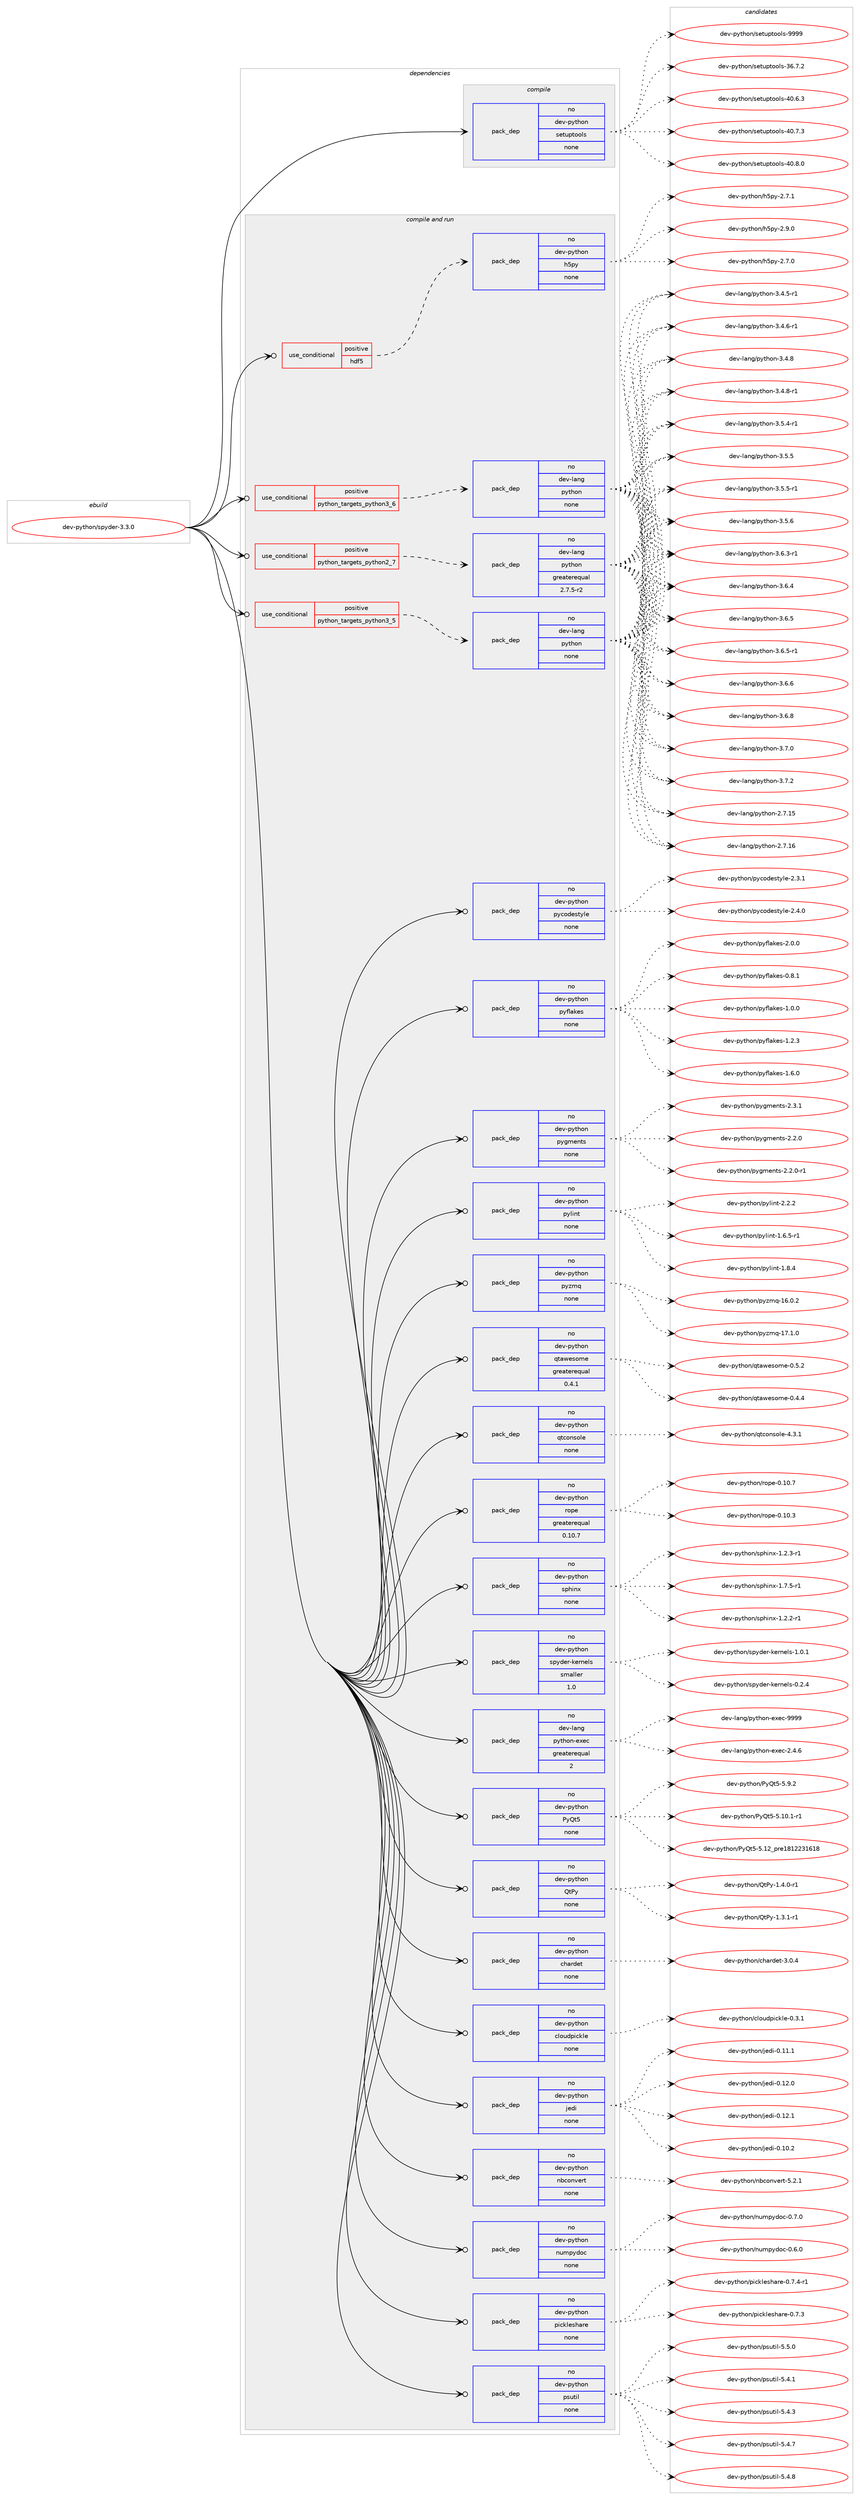 digraph prolog {

# *************
# Graph options
# *************

newrank=true;
concentrate=true;
compound=true;
graph [rankdir=LR,fontname=Helvetica,fontsize=10,ranksep=1.5];#, ranksep=2.5, nodesep=0.2];
edge  [arrowhead=vee];
node  [fontname=Helvetica,fontsize=10];

# **********
# The ebuild
# **********

subgraph cluster_leftcol {
color=gray;
rank=same;
label=<<i>ebuild</i>>;
id [label="dev-python/spyder-3.3.0", color=red, width=4, href="../dev-python/spyder-3.3.0.svg"];
}

# ****************
# The dependencies
# ****************

subgraph cluster_midcol {
color=gray;
label=<<i>dependencies</i>>;
subgraph cluster_compile {
fillcolor="#eeeeee";
style=filled;
label=<<i>compile</i>>;
subgraph pack1034114 {
dependency1442541 [label=<<TABLE BORDER="0" CELLBORDER="1" CELLSPACING="0" CELLPADDING="4" WIDTH="220"><TR><TD ROWSPAN="6" CELLPADDING="30">pack_dep</TD></TR><TR><TD WIDTH="110">no</TD></TR><TR><TD>dev-python</TD></TR><TR><TD>setuptools</TD></TR><TR><TD>none</TD></TR><TR><TD></TD></TR></TABLE>>, shape=none, color=blue];
}
id:e -> dependency1442541:w [weight=20,style="solid",arrowhead="vee"];
}
subgraph cluster_compileandrun {
fillcolor="#eeeeee";
style=filled;
label=<<i>compile and run</i>>;
subgraph cond385065 {
dependency1442542 [label=<<TABLE BORDER="0" CELLBORDER="1" CELLSPACING="0" CELLPADDING="4"><TR><TD ROWSPAN="3" CELLPADDING="10">use_conditional</TD></TR><TR><TD>positive</TD></TR><TR><TD>hdf5</TD></TR></TABLE>>, shape=none, color=red];
subgraph pack1034115 {
dependency1442543 [label=<<TABLE BORDER="0" CELLBORDER="1" CELLSPACING="0" CELLPADDING="4" WIDTH="220"><TR><TD ROWSPAN="6" CELLPADDING="30">pack_dep</TD></TR><TR><TD WIDTH="110">no</TD></TR><TR><TD>dev-python</TD></TR><TR><TD>h5py</TD></TR><TR><TD>none</TD></TR><TR><TD></TD></TR></TABLE>>, shape=none, color=blue];
}
dependency1442542:e -> dependency1442543:w [weight=20,style="dashed",arrowhead="vee"];
}
id:e -> dependency1442542:w [weight=20,style="solid",arrowhead="odotvee"];
subgraph cond385066 {
dependency1442544 [label=<<TABLE BORDER="0" CELLBORDER="1" CELLSPACING="0" CELLPADDING="4"><TR><TD ROWSPAN="3" CELLPADDING="10">use_conditional</TD></TR><TR><TD>positive</TD></TR><TR><TD>python_targets_python2_7</TD></TR></TABLE>>, shape=none, color=red];
subgraph pack1034116 {
dependency1442545 [label=<<TABLE BORDER="0" CELLBORDER="1" CELLSPACING="0" CELLPADDING="4" WIDTH="220"><TR><TD ROWSPAN="6" CELLPADDING="30">pack_dep</TD></TR><TR><TD WIDTH="110">no</TD></TR><TR><TD>dev-lang</TD></TR><TR><TD>python</TD></TR><TR><TD>greaterequal</TD></TR><TR><TD>2.7.5-r2</TD></TR></TABLE>>, shape=none, color=blue];
}
dependency1442544:e -> dependency1442545:w [weight=20,style="dashed",arrowhead="vee"];
}
id:e -> dependency1442544:w [weight=20,style="solid",arrowhead="odotvee"];
subgraph cond385067 {
dependency1442546 [label=<<TABLE BORDER="0" CELLBORDER="1" CELLSPACING="0" CELLPADDING="4"><TR><TD ROWSPAN="3" CELLPADDING="10">use_conditional</TD></TR><TR><TD>positive</TD></TR><TR><TD>python_targets_python3_5</TD></TR></TABLE>>, shape=none, color=red];
subgraph pack1034117 {
dependency1442547 [label=<<TABLE BORDER="0" CELLBORDER="1" CELLSPACING="0" CELLPADDING="4" WIDTH="220"><TR><TD ROWSPAN="6" CELLPADDING="30">pack_dep</TD></TR><TR><TD WIDTH="110">no</TD></TR><TR><TD>dev-lang</TD></TR><TR><TD>python</TD></TR><TR><TD>none</TD></TR><TR><TD></TD></TR></TABLE>>, shape=none, color=blue];
}
dependency1442546:e -> dependency1442547:w [weight=20,style="dashed",arrowhead="vee"];
}
id:e -> dependency1442546:w [weight=20,style="solid",arrowhead="odotvee"];
subgraph cond385068 {
dependency1442548 [label=<<TABLE BORDER="0" CELLBORDER="1" CELLSPACING="0" CELLPADDING="4"><TR><TD ROWSPAN="3" CELLPADDING="10">use_conditional</TD></TR><TR><TD>positive</TD></TR><TR><TD>python_targets_python3_6</TD></TR></TABLE>>, shape=none, color=red];
subgraph pack1034118 {
dependency1442549 [label=<<TABLE BORDER="0" CELLBORDER="1" CELLSPACING="0" CELLPADDING="4" WIDTH="220"><TR><TD ROWSPAN="6" CELLPADDING="30">pack_dep</TD></TR><TR><TD WIDTH="110">no</TD></TR><TR><TD>dev-lang</TD></TR><TR><TD>python</TD></TR><TR><TD>none</TD></TR><TR><TD></TD></TR></TABLE>>, shape=none, color=blue];
}
dependency1442548:e -> dependency1442549:w [weight=20,style="dashed",arrowhead="vee"];
}
id:e -> dependency1442548:w [weight=20,style="solid",arrowhead="odotvee"];
subgraph pack1034119 {
dependency1442550 [label=<<TABLE BORDER="0" CELLBORDER="1" CELLSPACING="0" CELLPADDING="4" WIDTH="220"><TR><TD ROWSPAN="6" CELLPADDING="30">pack_dep</TD></TR><TR><TD WIDTH="110">no</TD></TR><TR><TD>dev-lang</TD></TR><TR><TD>python-exec</TD></TR><TR><TD>greaterequal</TD></TR><TR><TD>2</TD></TR></TABLE>>, shape=none, color=blue];
}
id:e -> dependency1442550:w [weight=20,style="solid",arrowhead="odotvee"];
subgraph pack1034120 {
dependency1442551 [label=<<TABLE BORDER="0" CELLBORDER="1" CELLSPACING="0" CELLPADDING="4" WIDTH="220"><TR><TD ROWSPAN="6" CELLPADDING="30">pack_dep</TD></TR><TR><TD WIDTH="110">no</TD></TR><TR><TD>dev-python</TD></TR><TR><TD>PyQt5</TD></TR><TR><TD>none</TD></TR><TR><TD></TD></TR></TABLE>>, shape=none, color=blue];
}
id:e -> dependency1442551:w [weight=20,style="solid",arrowhead="odotvee"];
subgraph pack1034121 {
dependency1442552 [label=<<TABLE BORDER="0" CELLBORDER="1" CELLSPACING="0" CELLPADDING="4" WIDTH="220"><TR><TD ROWSPAN="6" CELLPADDING="30">pack_dep</TD></TR><TR><TD WIDTH="110">no</TD></TR><TR><TD>dev-python</TD></TR><TR><TD>QtPy</TD></TR><TR><TD>none</TD></TR><TR><TD></TD></TR></TABLE>>, shape=none, color=blue];
}
id:e -> dependency1442552:w [weight=20,style="solid",arrowhead="odotvee"];
subgraph pack1034122 {
dependency1442553 [label=<<TABLE BORDER="0" CELLBORDER="1" CELLSPACING="0" CELLPADDING="4" WIDTH="220"><TR><TD ROWSPAN="6" CELLPADDING="30">pack_dep</TD></TR><TR><TD WIDTH="110">no</TD></TR><TR><TD>dev-python</TD></TR><TR><TD>chardet</TD></TR><TR><TD>none</TD></TR><TR><TD></TD></TR></TABLE>>, shape=none, color=blue];
}
id:e -> dependency1442553:w [weight=20,style="solid",arrowhead="odotvee"];
subgraph pack1034123 {
dependency1442554 [label=<<TABLE BORDER="0" CELLBORDER="1" CELLSPACING="0" CELLPADDING="4" WIDTH="220"><TR><TD ROWSPAN="6" CELLPADDING="30">pack_dep</TD></TR><TR><TD WIDTH="110">no</TD></TR><TR><TD>dev-python</TD></TR><TR><TD>cloudpickle</TD></TR><TR><TD>none</TD></TR><TR><TD></TD></TR></TABLE>>, shape=none, color=blue];
}
id:e -> dependency1442554:w [weight=20,style="solid",arrowhead="odotvee"];
subgraph pack1034124 {
dependency1442555 [label=<<TABLE BORDER="0" CELLBORDER="1" CELLSPACING="0" CELLPADDING="4" WIDTH="220"><TR><TD ROWSPAN="6" CELLPADDING="30">pack_dep</TD></TR><TR><TD WIDTH="110">no</TD></TR><TR><TD>dev-python</TD></TR><TR><TD>jedi</TD></TR><TR><TD>none</TD></TR><TR><TD></TD></TR></TABLE>>, shape=none, color=blue];
}
id:e -> dependency1442555:w [weight=20,style="solid",arrowhead="odotvee"];
subgraph pack1034125 {
dependency1442556 [label=<<TABLE BORDER="0" CELLBORDER="1" CELLSPACING="0" CELLPADDING="4" WIDTH="220"><TR><TD ROWSPAN="6" CELLPADDING="30">pack_dep</TD></TR><TR><TD WIDTH="110">no</TD></TR><TR><TD>dev-python</TD></TR><TR><TD>nbconvert</TD></TR><TR><TD>none</TD></TR><TR><TD></TD></TR></TABLE>>, shape=none, color=blue];
}
id:e -> dependency1442556:w [weight=20,style="solid",arrowhead="odotvee"];
subgraph pack1034126 {
dependency1442557 [label=<<TABLE BORDER="0" CELLBORDER="1" CELLSPACING="0" CELLPADDING="4" WIDTH="220"><TR><TD ROWSPAN="6" CELLPADDING="30">pack_dep</TD></TR><TR><TD WIDTH="110">no</TD></TR><TR><TD>dev-python</TD></TR><TR><TD>numpydoc</TD></TR><TR><TD>none</TD></TR><TR><TD></TD></TR></TABLE>>, shape=none, color=blue];
}
id:e -> dependency1442557:w [weight=20,style="solid",arrowhead="odotvee"];
subgraph pack1034127 {
dependency1442558 [label=<<TABLE BORDER="0" CELLBORDER="1" CELLSPACING="0" CELLPADDING="4" WIDTH="220"><TR><TD ROWSPAN="6" CELLPADDING="30">pack_dep</TD></TR><TR><TD WIDTH="110">no</TD></TR><TR><TD>dev-python</TD></TR><TR><TD>pickleshare</TD></TR><TR><TD>none</TD></TR><TR><TD></TD></TR></TABLE>>, shape=none, color=blue];
}
id:e -> dependency1442558:w [weight=20,style="solid",arrowhead="odotvee"];
subgraph pack1034128 {
dependency1442559 [label=<<TABLE BORDER="0" CELLBORDER="1" CELLSPACING="0" CELLPADDING="4" WIDTH="220"><TR><TD ROWSPAN="6" CELLPADDING="30">pack_dep</TD></TR><TR><TD WIDTH="110">no</TD></TR><TR><TD>dev-python</TD></TR><TR><TD>psutil</TD></TR><TR><TD>none</TD></TR><TR><TD></TD></TR></TABLE>>, shape=none, color=blue];
}
id:e -> dependency1442559:w [weight=20,style="solid",arrowhead="odotvee"];
subgraph pack1034129 {
dependency1442560 [label=<<TABLE BORDER="0" CELLBORDER="1" CELLSPACING="0" CELLPADDING="4" WIDTH="220"><TR><TD ROWSPAN="6" CELLPADDING="30">pack_dep</TD></TR><TR><TD WIDTH="110">no</TD></TR><TR><TD>dev-python</TD></TR><TR><TD>pycodestyle</TD></TR><TR><TD>none</TD></TR><TR><TD></TD></TR></TABLE>>, shape=none, color=blue];
}
id:e -> dependency1442560:w [weight=20,style="solid",arrowhead="odotvee"];
subgraph pack1034130 {
dependency1442561 [label=<<TABLE BORDER="0" CELLBORDER="1" CELLSPACING="0" CELLPADDING="4" WIDTH="220"><TR><TD ROWSPAN="6" CELLPADDING="30">pack_dep</TD></TR><TR><TD WIDTH="110">no</TD></TR><TR><TD>dev-python</TD></TR><TR><TD>pyflakes</TD></TR><TR><TD>none</TD></TR><TR><TD></TD></TR></TABLE>>, shape=none, color=blue];
}
id:e -> dependency1442561:w [weight=20,style="solid",arrowhead="odotvee"];
subgraph pack1034131 {
dependency1442562 [label=<<TABLE BORDER="0" CELLBORDER="1" CELLSPACING="0" CELLPADDING="4" WIDTH="220"><TR><TD ROWSPAN="6" CELLPADDING="30">pack_dep</TD></TR><TR><TD WIDTH="110">no</TD></TR><TR><TD>dev-python</TD></TR><TR><TD>pygments</TD></TR><TR><TD>none</TD></TR><TR><TD></TD></TR></TABLE>>, shape=none, color=blue];
}
id:e -> dependency1442562:w [weight=20,style="solid",arrowhead="odotvee"];
subgraph pack1034132 {
dependency1442563 [label=<<TABLE BORDER="0" CELLBORDER="1" CELLSPACING="0" CELLPADDING="4" WIDTH="220"><TR><TD ROWSPAN="6" CELLPADDING="30">pack_dep</TD></TR><TR><TD WIDTH="110">no</TD></TR><TR><TD>dev-python</TD></TR><TR><TD>pylint</TD></TR><TR><TD>none</TD></TR><TR><TD></TD></TR></TABLE>>, shape=none, color=blue];
}
id:e -> dependency1442563:w [weight=20,style="solid",arrowhead="odotvee"];
subgraph pack1034133 {
dependency1442564 [label=<<TABLE BORDER="0" CELLBORDER="1" CELLSPACING="0" CELLPADDING="4" WIDTH="220"><TR><TD ROWSPAN="6" CELLPADDING="30">pack_dep</TD></TR><TR><TD WIDTH="110">no</TD></TR><TR><TD>dev-python</TD></TR><TR><TD>pyzmq</TD></TR><TR><TD>none</TD></TR><TR><TD></TD></TR></TABLE>>, shape=none, color=blue];
}
id:e -> dependency1442564:w [weight=20,style="solid",arrowhead="odotvee"];
subgraph pack1034134 {
dependency1442565 [label=<<TABLE BORDER="0" CELLBORDER="1" CELLSPACING="0" CELLPADDING="4" WIDTH="220"><TR><TD ROWSPAN="6" CELLPADDING="30">pack_dep</TD></TR><TR><TD WIDTH="110">no</TD></TR><TR><TD>dev-python</TD></TR><TR><TD>qtawesome</TD></TR><TR><TD>greaterequal</TD></TR><TR><TD>0.4.1</TD></TR></TABLE>>, shape=none, color=blue];
}
id:e -> dependency1442565:w [weight=20,style="solid",arrowhead="odotvee"];
subgraph pack1034135 {
dependency1442566 [label=<<TABLE BORDER="0" CELLBORDER="1" CELLSPACING="0" CELLPADDING="4" WIDTH="220"><TR><TD ROWSPAN="6" CELLPADDING="30">pack_dep</TD></TR><TR><TD WIDTH="110">no</TD></TR><TR><TD>dev-python</TD></TR><TR><TD>qtconsole</TD></TR><TR><TD>none</TD></TR><TR><TD></TD></TR></TABLE>>, shape=none, color=blue];
}
id:e -> dependency1442566:w [weight=20,style="solid",arrowhead="odotvee"];
subgraph pack1034136 {
dependency1442567 [label=<<TABLE BORDER="0" CELLBORDER="1" CELLSPACING="0" CELLPADDING="4" WIDTH="220"><TR><TD ROWSPAN="6" CELLPADDING="30">pack_dep</TD></TR><TR><TD WIDTH="110">no</TD></TR><TR><TD>dev-python</TD></TR><TR><TD>rope</TD></TR><TR><TD>greaterequal</TD></TR><TR><TD>0.10.7</TD></TR></TABLE>>, shape=none, color=blue];
}
id:e -> dependency1442567:w [weight=20,style="solid",arrowhead="odotvee"];
subgraph pack1034137 {
dependency1442568 [label=<<TABLE BORDER="0" CELLBORDER="1" CELLSPACING="0" CELLPADDING="4" WIDTH="220"><TR><TD ROWSPAN="6" CELLPADDING="30">pack_dep</TD></TR><TR><TD WIDTH="110">no</TD></TR><TR><TD>dev-python</TD></TR><TR><TD>sphinx</TD></TR><TR><TD>none</TD></TR><TR><TD></TD></TR></TABLE>>, shape=none, color=blue];
}
id:e -> dependency1442568:w [weight=20,style="solid",arrowhead="odotvee"];
subgraph pack1034138 {
dependency1442569 [label=<<TABLE BORDER="0" CELLBORDER="1" CELLSPACING="0" CELLPADDING="4" WIDTH="220"><TR><TD ROWSPAN="6" CELLPADDING="30">pack_dep</TD></TR><TR><TD WIDTH="110">no</TD></TR><TR><TD>dev-python</TD></TR><TR><TD>spyder-kernels</TD></TR><TR><TD>smaller</TD></TR><TR><TD>1.0</TD></TR></TABLE>>, shape=none, color=blue];
}
id:e -> dependency1442569:w [weight=20,style="solid",arrowhead="odotvee"];
}
subgraph cluster_run {
fillcolor="#eeeeee";
style=filled;
label=<<i>run</i>>;
}
}

# **************
# The candidates
# **************

subgraph cluster_choices {
rank=same;
color=gray;
label=<<i>candidates</i>>;

subgraph choice1034114 {
color=black;
nodesep=1;
choice100101118451121211161041111104711510111611711211611111110811545515446554650 [label="dev-python/setuptools-36.7.2", color=red, width=4,href="../dev-python/setuptools-36.7.2.svg"];
choice100101118451121211161041111104711510111611711211611111110811545524846544651 [label="dev-python/setuptools-40.6.3", color=red, width=4,href="../dev-python/setuptools-40.6.3.svg"];
choice100101118451121211161041111104711510111611711211611111110811545524846554651 [label="dev-python/setuptools-40.7.3", color=red, width=4,href="../dev-python/setuptools-40.7.3.svg"];
choice100101118451121211161041111104711510111611711211611111110811545524846564648 [label="dev-python/setuptools-40.8.0", color=red, width=4,href="../dev-python/setuptools-40.8.0.svg"];
choice10010111845112121116104111110471151011161171121161111111081154557575757 [label="dev-python/setuptools-9999", color=red, width=4,href="../dev-python/setuptools-9999.svg"];
dependency1442541:e -> choice100101118451121211161041111104711510111611711211611111110811545515446554650:w [style=dotted,weight="100"];
dependency1442541:e -> choice100101118451121211161041111104711510111611711211611111110811545524846544651:w [style=dotted,weight="100"];
dependency1442541:e -> choice100101118451121211161041111104711510111611711211611111110811545524846554651:w [style=dotted,weight="100"];
dependency1442541:e -> choice100101118451121211161041111104711510111611711211611111110811545524846564648:w [style=dotted,weight="100"];
dependency1442541:e -> choice10010111845112121116104111110471151011161171121161111111081154557575757:w [style=dotted,weight="100"];
}
subgraph choice1034115 {
color=black;
nodesep=1;
choice100101118451121211161041111104710453112121455046554648 [label="dev-python/h5py-2.7.0", color=red, width=4,href="../dev-python/h5py-2.7.0.svg"];
choice100101118451121211161041111104710453112121455046554649 [label="dev-python/h5py-2.7.1", color=red, width=4,href="../dev-python/h5py-2.7.1.svg"];
choice100101118451121211161041111104710453112121455046574648 [label="dev-python/h5py-2.9.0", color=red, width=4,href="../dev-python/h5py-2.9.0.svg"];
dependency1442543:e -> choice100101118451121211161041111104710453112121455046554648:w [style=dotted,weight="100"];
dependency1442543:e -> choice100101118451121211161041111104710453112121455046554649:w [style=dotted,weight="100"];
dependency1442543:e -> choice100101118451121211161041111104710453112121455046574648:w [style=dotted,weight="100"];
}
subgraph choice1034116 {
color=black;
nodesep=1;
choice10010111845108971101034711212111610411111045504655464953 [label="dev-lang/python-2.7.15", color=red, width=4,href="../dev-lang/python-2.7.15.svg"];
choice10010111845108971101034711212111610411111045504655464954 [label="dev-lang/python-2.7.16", color=red, width=4,href="../dev-lang/python-2.7.16.svg"];
choice1001011184510897110103471121211161041111104551465246534511449 [label="dev-lang/python-3.4.5-r1", color=red, width=4,href="../dev-lang/python-3.4.5-r1.svg"];
choice1001011184510897110103471121211161041111104551465246544511449 [label="dev-lang/python-3.4.6-r1", color=red, width=4,href="../dev-lang/python-3.4.6-r1.svg"];
choice100101118451089711010347112121116104111110455146524656 [label="dev-lang/python-3.4.8", color=red, width=4,href="../dev-lang/python-3.4.8.svg"];
choice1001011184510897110103471121211161041111104551465246564511449 [label="dev-lang/python-3.4.8-r1", color=red, width=4,href="../dev-lang/python-3.4.8-r1.svg"];
choice1001011184510897110103471121211161041111104551465346524511449 [label="dev-lang/python-3.5.4-r1", color=red, width=4,href="../dev-lang/python-3.5.4-r1.svg"];
choice100101118451089711010347112121116104111110455146534653 [label="dev-lang/python-3.5.5", color=red, width=4,href="../dev-lang/python-3.5.5.svg"];
choice1001011184510897110103471121211161041111104551465346534511449 [label="dev-lang/python-3.5.5-r1", color=red, width=4,href="../dev-lang/python-3.5.5-r1.svg"];
choice100101118451089711010347112121116104111110455146534654 [label="dev-lang/python-3.5.6", color=red, width=4,href="../dev-lang/python-3.5.6.svg"];
choice1001011184510897110103471121211161041111104551465446514511449 [label="dev-lang/python-3.6.3-r1", color=red, width=4,href="../dev-lang/python-3.6.3-r1.svg"];
choice100101118451089711010347112121116104111110455146544652 [label="dev-lang/python-3.6.4", color=red, width=4,href="../dev-lang/python-3.6.4.svg"];
choice100101118451089711010347112121116104111110455146544653 [label="dev-lang/python-3.6.5", color=red, width=4,href="../dev-lang/python-3.6.5.svg"];
choice1001011184510897110103471121211161041111104551465446534511449 [label="dev-lang/python-3.6.5-r1", color=red, width=4,href="../dev-lang/python-3.6.5-r1.svg"];
choice100101118451089711010347112121116104111110455146544654 [label="dev-lang/python-3.6.6", color=red, width=4,href="../dev-lang/python-3.6.6.svg"];
choice100101118451089711010347112121116104111110455146544656 [label="dev-lang/python-3.6.8", color=red, width=4,href="../dev-lang/python-3.6.8.svg"];
choice100101118451089711010347112121116104111110455146554648 [label="dev-lang/python-3.7.0", color=red, width=4,href="../dev-lang/python-3.7.0.svg"];
choice100101118451089711010347112121116104111110455146554650 [label="dev-lang/python-3.7.2", color=red, width=4,href="../dev-lang/python-3.7.2.svg"];
dependency1442545:e -> choice10010111845108971101034711212111610411111045504655464953:w [style=dotted,weight="100"];
dependency1442545:e -> choice10010111845108971101034711212111610411111045504655464954:w [style=dotted,weight="100"];
dependency1442545:e -> choice1001011184510897110103471121211161041111104551465246534511449:w [style=dotted,weight="100"];
dependency1442545:e -> choice1001011184510897110103471121211161041111104551465246544511449:w [style=dotted,weight="100"];
dependency1442545:e -> choice100101118451089711010347112121116104111110455146524656:w [style=dotted,weight="100"];
dependency1442545:e -> choice1001011184510897110103471121211161041111104551465246564511449:w [style=dotted,weight="100"];
dependency1442545:e -> choice1001011184510897110103471121211161041111104551465346524511449:w [style=dotted,weight="100"];
dependency1442545:e -> choice100101118451089711010347112121116104111110455146534653:w [style=dotted,weight="100"];
dependency1442545:e -> choice1001011184510897110103471121211161041111104551465346534511449:w [style=dotted,weight="100"];
dependency1442545:e -> choice100101118451089711010347112121116104111110455146534654:w [style=dotted,weight="100"];
dependency1442545:e -> choice1001011184510897110103471121211161041111104551465446514511449:w [style=dotted,weight="100"];
dependency1442545:e -> choice100101118451089711010347112121116104111110455146544652:w [style=dotted,weight="100"];
dependency1442545:e -> choice100101118451089711010347112121116104111110455146544653:w [style=dotted,weight="100"];
dependency1442545:e -> choice1001011184510897110103471121211161041111104551465446534511449:w [style=dotted,weight="100"];
dependency1442545:e -> choice100101118451089711010347112121116104111110455146544654:w [style=dotted,weight="100"];
dependency1442545:e -> choice100101118451089711010347112121116104111110455146544656:w [style=dotted,weight="100"];
dependency1442545:e -> choice100101118451089711010347112121116104111110455146554648:w [style=dotted,weight="100"];
dependency1442545:e -> choice100101118451089711010347112121116104111110455146554650:w [style=dotted,weight="100"];
}
subgraph choice1034117 {
color=black;
nodesep=1;
choice10010111845108971101034711212111610411111045504655464953 [label="dev-lang/python-2.7.15", color=red, width=4,href="../dev-lang/python-2.7.15.svg"];
choice10010111845108971101034711212111610411111045504655464954 [label="dev-lang/python-2.7.16", color=red, width=4,href="../dev-lang/python-2.7.16.svg"];
choice1001011184510897110103471121211161041111104551465246534511449 [label="dev-lang/python-3.4.5-r1", color=red, width=4,href="../dev-lang/python-3.4.5-r1.svg"];
choice1001011184510897110103471121211161041111104551465246544511449 [label="dev-lang/python-3.4.6-r1", color=red, width=4,href="../dev-lang/python-3.4.6-r1.svg"];
choice100101118451089711010347112121116104111110455146524656 [label="dev-lang/python-3.4.8", color=red, width=4,href="../dev-lang/python-3.4.8.svg"];
choice1001011184510897110103471121211161041111104551465246564511449 [label="dev-lang/python-3.4.8-r1", color=red, width=4,href="../dev-lang/python-3.4.8-r1.svg"];
choice1001011184510897110103471121211161041111104551465346524511449 [label="dev-lang/python-3.5.4-r1", color=red, width=4,href="../dev-lang/python-3.5.4-r1.svg"];
choice100101118451089711010347112121116104111110455146534653 [label="dev-lang/python-3.5.5", color=red, width=4,href="../dev-lang/python-3.5.5.svg"];
choice1001011184510897110103471121211161041111104551465346534511449 [label="dev-lang/python-3.5.5-r1", color=red, width=4,href="../dev-lang/python-3.5.5-r1.svg"];
choice100101118451089711010347112121116104111110455146534654 [label="dev-lang/python-3.5.6", color=red, width=4,href="../dev-lang/python-3.5.6.svg"];
choice1001011184510897110103471121211161041111104551465446514511449 [label="dev-lang/python-3.6.3-r1", color=red, width=4,href="../dev-lang/python-3.6.3-r1.svg"];
choice100101118451089711010347112121116104111110455146544652 [label="dev-lang/python-3.6.4", color=red, width=4,href="../dev-lang/python-3.6.4.svg"];
choice100101118451089711010347112121116104111110455146544653 [label="dev-lang/python-3.6.5", color=red, width=4,href="../dev-lang/python-3.6.5.svg"];
choice1001011184510897110103471121211161041111104551465446534511449 [label="dev-lang/python-3.6.5-r1", color=red, width=4,href="../dev-lang/python-3.6.5-r1.svg"];
choice100101118451089711010347112121116104111110455146544654 [label="dev-lang/python-3.6.6", color=red, width=4,href="../dev-lang/python-3.6.6.svg"];
choice100101118451089711010347112121116104111110455146544656 [label="dev-lang/python-3.6.8", color=red, width=4,href="../dev-lang/python-3.6.8.svg"];
choice100101118451089711010347112121116104111110455146554648 [label="dev-lang/python-3.7.0", color=red, width=4,href="../dev-lang/python-3.7.0.svg"];
choice100101118451089711010347112121116104111110455146554650 [label="dev-lang/python-3.7.2", color=red, width=4,href="../dev-lang/python-3.7.2.svg"];
dependency1442547:e -> choice10010111845108971101034711212111610411111045504655464953:w [style=dotted,weight="100"];
dependency1442547:e -> choice10010111845108971101034711212111610411111045504655464954:w [style=dotted,weight="100"];
dependency1442547:e -> choice1001011184510897110103471121211161041111104551465246534511449:w [style=dotted,weight="100"];
dependency1442547:e -> choice1001011184510897110103471121211161041111104551465246544511449:w [style=dotted,weight="100"];
dependency1442547:e -> choice100101118451089711010347112121116104111110455146524656:w [style=dotted,weight="100"];
dependency1442547:e -> choice1001011184510897110103471121211161041111104551465246564511449:w [style=dotted,weight="100"];
dependency1442547:e -> choice1001011184510897110103471121211161041111104551465346524511449:w [style=dotted,weight="100"];
dependency1442547:e -> choice100101118451089711010347112121116104111110455146534653:w [style=dotted,weight="100"];
dependency1442547:e -> choice1001011184510897110103471121211161041111104551465346534511449:w [style=dotted,weight="100"];
dependency1442547:e -> choice100101118451089711010347112121116104111110455146534654:w [style=dotted,weight="100"];
dependency1442547:e -> choice1001011184510897110103471121211161041111104551465446514511449:w [style=dotted,weight="100"];
dependency1442547:e -> choice100101118451089711010347112121116104111110455146544652:w [style=dotted,weight="100"];
dependency1442547:e -> choice100101118451089711010347112121116104111110455146544653:w [style=dotted,weight="100"];
dependency1442547:e -> choice1001011184510897110103471121211161041111104551465446534511449:w [style=dotted,weight="100"];
dependency1442547:e -> choice100101118451089711010347112121116104111110455146544654:w [style=dotted,weight="100"];
dependency1442547:e -> choice100101118451089711010347112121116104111110455146544656:w [style=dotted,weight="100"];
dependency1442547:e -> choice100101118451089711010347112121116104111110455146554648:w [style=dotted,weight="100"];
dependency1442547:e -> choice100101118451089711010347112121116104111110455146554650:w [style=dotted,weight="100"];
}
subgraph choice1034118 {
color=black;
nodesep=1;
choice10010111845108971101034711212111610411111045504655464953 [label="dev-lang/python-2.7.15", color=red, width=4,href="../dev-lang/python-2.7.15.svg"];
choice10010111845108971101034711212111610411111045504655464954 [label="dev-lang/python-2.7.16", color=red, width=4,href="../dev-lang/python-2.7.16.svg"];
choice1001011184510897110103471121211161041111104551465246534511449 [label="dev-lang/python-3.4.5-r1", color=red, width=4,href="../dev-lang/python-3.4.5-r1.svg"];
choice1001011184510897110103471121211161041111104551465246544511449 [label="dev-lang/python-3.4.6-r1", color=red, width=4,href="../dev-lang/python-3.4.6-r1.svg"];
choice100101118451089711010347112121116104111110455146524656 [label="dev-lang/python-3.4.8", color=red, width=4,href="../dev-lang/python-3.4.8.svg"];
choice1001011184510897110103471121211161041111104551465246564511449 [label="dev-lang/python-3.4.8-r1", color=red, width=4,href="../dev-lang/python-3.4.8-r1.svg"];
choice1001011184510897110103471121211161041111104551465346524511449 [label="dev-lang/python-3.5.4-r1", color=red, width=4,href="../dev-lang/python-3.5.4-r1.svg"];
choice100101118451089711010347112121116104111110455146534653 [label="dev-lang/python-3.5.5", color=red, width=4,href="../dev-lang/python-3.5.5.svg"];
choice1001011184510897110103471121211161041111104551465346534511449 [label="dev-lang/python-3.5.5-r1", color=red, width=4,href="../dev-lang/python-3.5.5-r1.svg"];
choice100101118451089711010347112121116104111110455146534654 [label="dev-lang/python-3.5.6", color=red, width=4,href="../dev-lang/python-3.5.6.svg"];
choice1001011184510897110103471121211161041111104551465446514511449 [label="dev-lang/python-3.6.3-r1", color=red, width=4,href="../dev-lang/python-3.6.3-r1.svg"];
choice100101118451089711010347112121116104111110455146544652 [label="dev-lang/python-3.6.4", color=red, width=4,href="../dev-lang/python-3.6.4.svg"];
choice100101118451089711010347112121116104111110455146544653 [label="dev-lang/python-3.6.5", color=red, width=4,href="../dev-lang/python-3.6.5.svg"];
choice1001011184510897110103471121211161041111104551465446534511449 [label="dev-lang/python-3.6.5-r1", color=red, width=4,href="../dev-lang/python-3.6.5-r1.svg"];
choice100101118451089711010347112121116104111110455146544654 [label="dev-lang/python-3.6.6", color=red, width=4,href="../dev-lang/python-3.6.6.svg"];
choice100101118451089711010347112121116104111110455146544656 [label="dev-lang/python-3.6.8", color=red, width=4,href="../dev-lang/python-3.6.8.svg"];
choice100101118451089711010347112121116104111110455146554648 [label="dev-lang/python-3.7.0", color=red, width=4,href="../dev-lang/python-3.7.0.svg"];
choice100101118451089711010347112121116104111110455146554650 [label="dev-lang/python-3.7.2", color=red, width=4,href="../dev-lang/python-3.7.2.svg"];
dependency1442549:e -> choice10010111845108971101034711212111610411111045504655464953:w [style=dotted,weight="100"];
dependency1442549:e -> choice10010111845108971101034711212111610411111045504655464954:w [style=dotted,weight="100"];
dependency1442549:e -> choice1001011184510897110103471121211161041111104551465246534511449:w [style=dotted,weight="100"];
dependency1442549:e -> choice1001011184510897110103471121211161041111104551465246544511449:w [style=dotted,weight="100"];
dependency1442549:e -> choice100101118451089711010347112121116104111110455146524656:w [style=dotted,weight="100"];
dependency1442549:e -> choice1001011184510897110103471121211161041111104551465246564511449:w [style=dotted,weight="100"];
dependency1442549:e -> choice1001011184510897110103471121211161041111104551465346524511449:w [style=dotted,weight="100"];
dependency1442549:e -> choice100101118451089711010347112121116104111110455146534653:w [style=dotted,weight="100"];
dependency1442549:e -> choice1001011184510897110103471121211161041111104551465346534511449:w [style=dotted,weight="100"];
dependency1442549:e -> choice100101118451089711010347112121116104111110455146534654:w [style=dotted,weight="100"];
dependency1442549:e -> choice1001011184510897110103471121211161041111104551465446514511449:w [style=dotted,weight="100"];
dependency1442549:e -> choice100101118451089711010347112121116104111110455146544652:w [style=dotted,weight="100"];
dependency1442549:e -> choice100101118451089711010347112121116104111110455146544653:w [style=dotted,weight="100"];
dependency1442549:e -> choice1001011184510897110103471121211161041111104551465446534511449:w [style=dotted,weight="100"];
dependency1442549:e -> choice100101118451089711010347112121116104111110455146544654:w [style=dotted,weight="100"];
dependency1442549:e -> choice100101118451089711010347112121116104111110455146544656:w [style=dotted,weight="100"];
dependency1442549:e -> choice100101118451089711010347112121116104111110455146554648:w [style=dotted,weight="100"];
dependency1442549:e -> choice100101118451089711010347112121116104111110455146554650:w [style=dotted,weight="100"];
}
subgraph choice1034119 {
color=black;
nodesep=1;
choice1001011184510897110103471121211161041111104510112010199455046524654 [label="dev-lang/python-exec-2.4.6", color=red, width=4,href="../dev-lang/python-exec-2.4.6.svg"];
choice10010111845108971101034711212111610411111045101120101994557575757 [label="dev-lang/python-exec-9999", color=red, width=4,href="../dev-lang/python-exec-9999.svg"];
dependency1442550:e -> choice1001011184510897110103471121211161041111104510112010199455046524654:w [style=dotted,weight="100"];
dependency1442550:e -> choice10010111845108971101034711212111610411111045101120101994557575757:w [style=dotted,weight="100"];
}
subgraph choice1034120 {
color=black;
nodesep=1;
choice1001011184511212111610411111047801218111653455346494846494511449 [label="dev-python/PyQt5-5.10.1-r1", color=red, width=4,href="../dev-python/PyQt5-5.10.1-r1.svg"];
choice100101118451121211161041111104780121811165345534649509511211410149564950505149544956 [label="dev-python/PyQt5-5.12_pre1812231618", color=red, width=4,href="../dev-python/PyQt5-5.12_pre1812231618.svg"];
choice1001011184511212111610411111047801218111653455346574650 [label="dev-python/PyQt5-5.9.2", color=red, width=4,href="../dev-python/PyQt5-5.9.2.svg"];
dependency1442551:e -> choice1001011184511212111610411111047801218111653455346494846494511449:w [style=dotted,weight="100"];
dependency1442551:e -> choice100101118451121211161041111104780121811165345534649509511211410149564950505149544956:w [style=dotted,weight="100"];
dependency1442551:e -> choice1001011184511212111610411111047801218111653455346574650:w [style=dotted,weight="100"];
}
subgraph choice1034121 {
color=black;
nodesep=1;
choice100101118451121211161041111104781116801214549465146494511449 [label="dev-python/QtPy-1.3.1-r1", color=red, width=4,href="../dev-python/QtPy-1.3.1-r1.svg"];
choice100101118451121211161041111104781116801214549465246484511449 [label="dev-python/QtPy-1.4.0-r1", color=red, width=4,href="../dev-python/QtPy-1.4.0-r1.svg"];
dependency1442552:e -> choice100101118451121211161041111104781116801214549465146494511449:w [style=dotted,weight="100"];
dependency1442552:e -> choice100101118451121211161041111104781116801214549465246484511449:w [style=dotted,weight="100"];
}
subgraph choice1034122 {
color=black;
nodesep=1;
choice10010111845112121116104111110479910497114100101116455146484652 [label="dev-python/chardet-3.0.4", color=red, width=4,href="../dev-python/chardet-3.0.4.svg"];
dependency1442553:e -> choice10010111845112121116104111110479910497114100101116455146484652:w [style=dotted,weight="100"];
}
subgraph choice1034123 {
color=black;
nodesep=1;
choice10010111845112121116104111110479910811111710011210599107108101454846514649 [label="dev-python/cloudpickle-0.3.1", color=red, width=4,href="../dev-python/cloudpickle-0.3.1.svg"];
dependency1442554:e -> choice10010111845112121116104111110479910811111710011210599107108101454846514649:w [style=dotted,weight="100"];
}
subgraph choice1034124 {
color=black;
nodesep=1;
choice100101118451121211161041111104710610110010545484649484650 [label="dev-python/jedi-0.10.2", color=red, width=4,href="../dev-python/jedi-0.10.2.svg"];
choice100101118451121211161041111104710610110010545484649494649 [label="dev-python/jedi-0.11.1", color=red, width=4,href="../dev-python/jedi-0.11.1.svg"];
choice100101118451121211161041111104710610110010545484649504648 [label="dev-python/jedi-0.12.0", color=red, width=4,href="../dev-python/jedi-0.12.0.svg"];
choice100101118451121211161041111104710610110010545484649504649 [label="dev-python/jedi-0.12.1", color=red, width=4,href="../dev-python/jedi-0.12.1.svg"];
dependency1442555:e -> choice100101118451121211161041111104710610110010545484649484650:w [style=dotted,weight="100"];
dependency1442555:e -> choice100101118451121211161041111104710610110010545484649494649:w [style=dotted,weight="100"];
dependency1442555:e -> choice100101118451121211161041111104710610110010545484649504648:w [style=dotted,weight="100"];
dependency1442555:e -> choice100101118451121211161041111104710610110010545484649504649:w [style=dotted,weight="100"];
}
subgraph choice1034125 {
color=black;
nodesep=1;
choice10010111845112121116104111110471109899111110118101114116455346504649 [label="dev-python/nbconvert-5.2.1", color=red, width=4,href="../dev-python/nbconvert-5.2.1.svg"];
dependency1442556:e -> choice10010111845112121116104111110471109899111110118101114116455346504649:w [style=dotted,weight="100"];
}
subgraph choice1034126 {
color=black;
nodesep=1;
choice100101118451121211161041111104711011710911212110011199454846544648 [label="dev-python/numpydoc-0.6.0", color=red, width=4,href="../dev-python/numpydoc-0.6.0.svg"];
choice100101118451121211161041111104711011710911212110011199454846554648 [label="dev-python/numpydoc-0.7.0", color=red, width=4,href="../dev-python/numpydoc-0.7.0.svg"];
dependency1442557:e -> choice100101118451121211161041111104711011710911212110011199454846544648:w [style=dotted,weight="100"];
dependency1442557:e -> choice100101118451121211161041111104711011710911212110011199454846554648:w [style=dotted,weight="100"];
}
subgraph choice1034127 {
color=black;
nodesep=1;
choice10010111845112121116104111110471121059910710810111510497114101454846554651 [label="dev-python/pickleshare-0.7.3", color=red, width=4,href="../dev-python/pickleshare-0.7.3.svg"];
choice100101118451121211161041111104711210599107108101115104971141014548465546524511449 [label="dev-python/pickleshare-0.7.4-r1", color=red, width=4,href="../dev-python/pickleshare-0.7.4-r1.svg"];
dependency1442558:e -> choice10010111845112121116104111110471121059910710810111510497114101454846554651:w [style=dotted,weight="100"];
dependency1442558:e -> choice100101118451121211161041111104711210599107108101115104971141014548465546524511449:w [style=dotted,weight="100"];
}
subgraph choice1034128 {
color=black;
nodesep=1;
choice1001011184511212111610411111047112115117116105108455346524649 [label="dev-python/psutil-5.4.1", color=red, width=4,href="../dev-python/psutil-5.4.1.svg"];
choice1001011184511212111610411111047112115117116105108455346524651 [label="dev-python/psutil-5.4.3", color=red, width=4,href="../dev-python/psutil-5.4.3.svg"];
choice1001011184511212111610411111047112115117116105108455346524655 [label="dev-python/psutil-5.4.7", color=red, width=4,href="../dev-python/psutil-5.4.7.svg"];
choice1001011184511212111610411111047112115117116105108455346524656 [label="dev-python/psutil-5.4.8", color=red, width=4,href="../dev-python/psutil-5.4.8.svg"];
choice1001011184511212111610411111047112115117116105108455346534648 [label="dev-python/psutil-5.5.0", color=red, width=4,href="../dev-python/psutil-5.5.0.svg"];
dependency1442559:e -> choice1001011184511212111610411111047112115117116105108455346524649:w [style=dotted,weight="100"];
dependency1442559:e -> choice1001011184511212111610411111047112115117116105108455346524651:w [style=dotted,weight="100"];
dependency1442559:e -> choice1001011184511212111610411111047112115117116105108455346524655:w [style=dotted,weight="100"];
dependency1442559:e -> choice1001011184511212111610411111047112115117116105108455346524656:w [style=dotted,weight="100"];
dependency1442559:e -> choice1001011184511212111610411111047112115117116105108455346534648:w [style=dotted,weight="100"];
}
subgraph choice1034129 {
color=black;
nodesep=1;
choice100101118451121211161041111104711212199111100101115116121108101455046514649 [label="dev-python/pycodestyle-2.3.1", color=red, width=4,href="../dev-python/pycodestyle-2.3.1.svg"];
choice100101118451121211161041111104711212199111100101115116121108101455046524648 [label="dev-python/pycodestyle-2.4.0", color=red, width=4,href="../dev-python/pycodestyle-2.4.0.svg"];
dependency1442560:e -> choice100101118451121211161041111104711212199111100101115116121108101455046514649:w [style=dotted,weight="100"];
dependency1442560:e -> choice100101118451121211161041111104711212199111100101115116121108101455046524648:w [style=dotted,weight="100"];
}
subgraph choice1034130 {
color=black;
nodesep=1;
choice100101118451121211161041111104711212110210897107101115454846564649 [label="dev-python/pyflakes-0.8.1", color=red, width=4,href="../dev-python/pyflakes-0.8.1.svg"];
choice100101118451121211161041111104711212110210897107101115454946484648 [label="dev-python/pyflakes-1.0.0", color=red, width=4,href="../dev-python/pyflakes-1.0.0.svg"];
choice100101118451121211161041111104711212110210897107101115454946504651 [label="dev-python/pyflakes-1.2.3", color=red, width=4,href="../dev-python/pyflakes-1.2.3.svg"];
choice100101118451121211161041111104711212110210897107101115454946544648 [label="dev-python/pyflakes-1.6.0", color=red, width=4,href="../dev-python/pyflakes-1.6.0.svg"];
choice100101118451121211161041111104711212110210897107101115455046484648 [label="dev-python/pyflakes-2.0.0", color=red, width=4,href="../dev-python/pyflakes-2.0.0.svg"];
dependency1442561:e -> choice100101118451121211161041111104711212110210897107101115454846564649:w [style=dotted,weight="100"];
dependency1442561:e -> choice100101118451121211161041111104711212110210897107101115454946484648:w [style=dotted,weight="100"];
dependency1442561:e -> choice100101118451121211161041111104711212110210897107101115454946504651:w [style=dotted,weight="100"];
dependency1442561:e -> choice100101118451121211161041111104711212110210897107101115454946544648:w [style=dotted,weight="100"];
dependency1442561:e -> choice100101118451121211161041111104711212110210897107101115455046484648:w [style=dotted,weight="100"];
}
subgraph choice1034131 {
color=black;
nodesep=1;
choice1001011184511212111610411111047112121103109101110116115455046504648 [label="dev-python/pygments-2.2.0", color=red, width=4,href="../dev-python/pygments-2.2.0.svg"];
choice10010111845112121116104111110471121211031091011101161154550465046484511449 [label="dev-python/pygments-2.2.0-r1", color=red, width=4,href="../dev-python/pygments-2.2.0-r1.svg"];
choice1001011184511212111610411111047112121103109101110116115455046514649 [label="dev-python/pygments-2.3.1", color=red, width=4,href="../dev-python/pygments-2.3.1.svg"];
dependency1442562:e -> choice1001011184511212111610411111047112121103109101110116115455046504648:w [style=dotted,weight="100"];
dependency1442562:e -> choice10010111845112121116104111110471121211031091011101161154550465046484511449:w [style=dotted,weight="100"];
dependency1442562:e -> choice1001011184511212111610411111047112121103109101110116115455046514649:w [style=dotted,weight="100"];
}
subgraph choice1034132 {
color=black;
nodesep=1;
choice10010111845112121116104111110471121211081051101164549465446534511449 [label="dev-python/pylint-1.6.5-r1", color=red, width=4,href="../dev-python/pylint-1.6.5-r1.svg"];
choice1001011184511212111610411111047112121108105110116454946564652 [label="dev-python/pylint-1.8.4", color=red, width=4,href="../dev-python/pylint-1.8.4.svg"];
choice1001011184511212111610411111047112121108105110116455046504650 [label="dev-python/pylint-2.2.2", color=red, width=4,href="../dev-python/pylint-2.2.2.svg"];
dependency1442563:e -> choice10010111845112121116104111110471121211081051101164549465446534511449:w [style=dotted,weight="100"];
dependency1442563:e -> choice1001011184511212111610411111047112121108105110116454946564652:w [style=dotted,weight="100"];
dependency1442563:e -> choice1001011184511212111610411111047112121108105110116455046504650:w [style=dotted,weight="100"];
}
subgraph choice1034133 {
color=black;
nodesep=1;
choice100101118451121211161041111104711212112210911345495446484650 [label="dev-python/pyzmq-16.0.2", color=red, width=4,href="../dev-python/pyzmq-16.0.2.svg"];
choice100101118451121211161041111104711212112210911345495546494648 [label="dev-python/pyzmq-17.1.0", color=red, width=4,href="../dev-python/pyzmq-17.1.0.svg"];
dependency1442564:e -> choice100101118451121211161041111104711212112210911345495446484650:w [style=dotted,weight="100"];
dependency1442564:e -> choice100101118451121211161041111104711212112210911345495546494648:w [style=dotted,weight="100"];
}
subgraph choice1034134 {
color=black;
nodesep=1;
choice100101118451121211161041111104711311697119101115111109101454846524652 [label="dev-python/qtawesome-0.4.4", color=red, width=4,href="../dev-python/qtawesome-0.4.4.svg"];
choice100101118451121211161041111104711311697119101115111109101454846534650 [label="dev-python/qtawesome-0.5.2", color=red, width=4,href="../dev-python/qtawesome-0.5.2.svg"];
dependency1442565:e -> choice100101118451121211161041111104711311697119101115111109101454846524652:w [style=dotted,weight="100"];
dependency1442565:e -> choice100101118451121211161041111104711311697119101115111109101454846534650:w [style=dotted,weight="100"];
}
subgraph choice1034135 {
color=black;
nodesep=1;
choice100101118451121211161041111104711311699111110115111108101455246514649 [label="dev-python/qtconsole-4.3.1", color=red, width=4,href="../dev-python/qtconsole-4.3.1.svg"];
dependency1442566:e -> choice100101118451121211161041111104711311699111110115111108101455246514649:w [style=dotted,weight="100"];
}
subgraph choice1034136 {
color=black;
nodesep=1;
choice100101118451121211161041111104711411111210145484649484651 [label="dev-python/rope-0.10.3", color=red, width=4,href="../dev-python/rope-0.10.3.svg"];
choice100101118451121211161041111104711411111210145484649484655 [label="dev-python/rope-0.10.7", color=red, width=4,href="../dev-python/rope-0.10.7.svg"];
dependency1442567:e -> choice100101118451121211161041111104711411111210145484649484651:w [style=dotted,weight="100"];
dependency1442567:e -> choice100101118451121211161041111104711411111210145484649484655:w [style=dotted,weight="100"];
}
subgraph choice1034137 {
color=black;
nodesep=1;
choice10010111845112121116104111110471151121041051101204549465046504511449 [label="dev-python/sphinx-1.2.2-r1", color=red, width=4,href="../dev-python/sphinx-1.2.2-r1.svg"];
choice10010111845112121116104111110471151121041051101204549465046514511449 [label="dev-python/sphinx-1.2.3-r1", color=red, width=4,href="../dev-python/sphinx-1.2.3-r1.svg"];
choice10010111845112121116104111110471151121041051101204549465546534511449 [label="dev-python/sphinx-1.7.5-r1", color=red, width=4,href="../dev-python/sphinx-1.7.5-r1.svg"];
dependency1442568:e -> choice10010111845112121116104111110471151121041051101204549465046504511449:w [style=dotted,weight="100"];
dependency1442568:e -> choice10010111845112121116104111110471151121041051101204549465046514511449:w [style=dotted,weight="100"];
dependency1442568:e -> choice10010111845112121116104111110471151121041051101204549465546534511449:w [style=dotted,weight="100"];
}
subgraph choice1034138 {
color=black;
nodesep=1;
choice100101118451121211161041111104711511212110010111445107101114110101108115454846504652 [label="dev-python/spyder-kernels-0.2.4", color=red, width=4,href="../dev-python/spyder-kernels-0.2.4.svg"];
choice100101118451121211161041111104711511212110010111445107101114110101108115454946484649 [label="dev-python/spyder-kernels-1.0.1", color=red, width=4,href="../dev-python/spyder-kernels-1.0.1.svg"];
dependency1442569:e -> choice100101118451121211161041111104711511212110010111445107101114110101108115454846504652:w [style=dotted,weight="100"];
dependency1442569:e -> choice100101118451121211161041111104711511212110010111445107101114110101108115454946484649:w [style=dotted,weight="100"];
}
}

}
